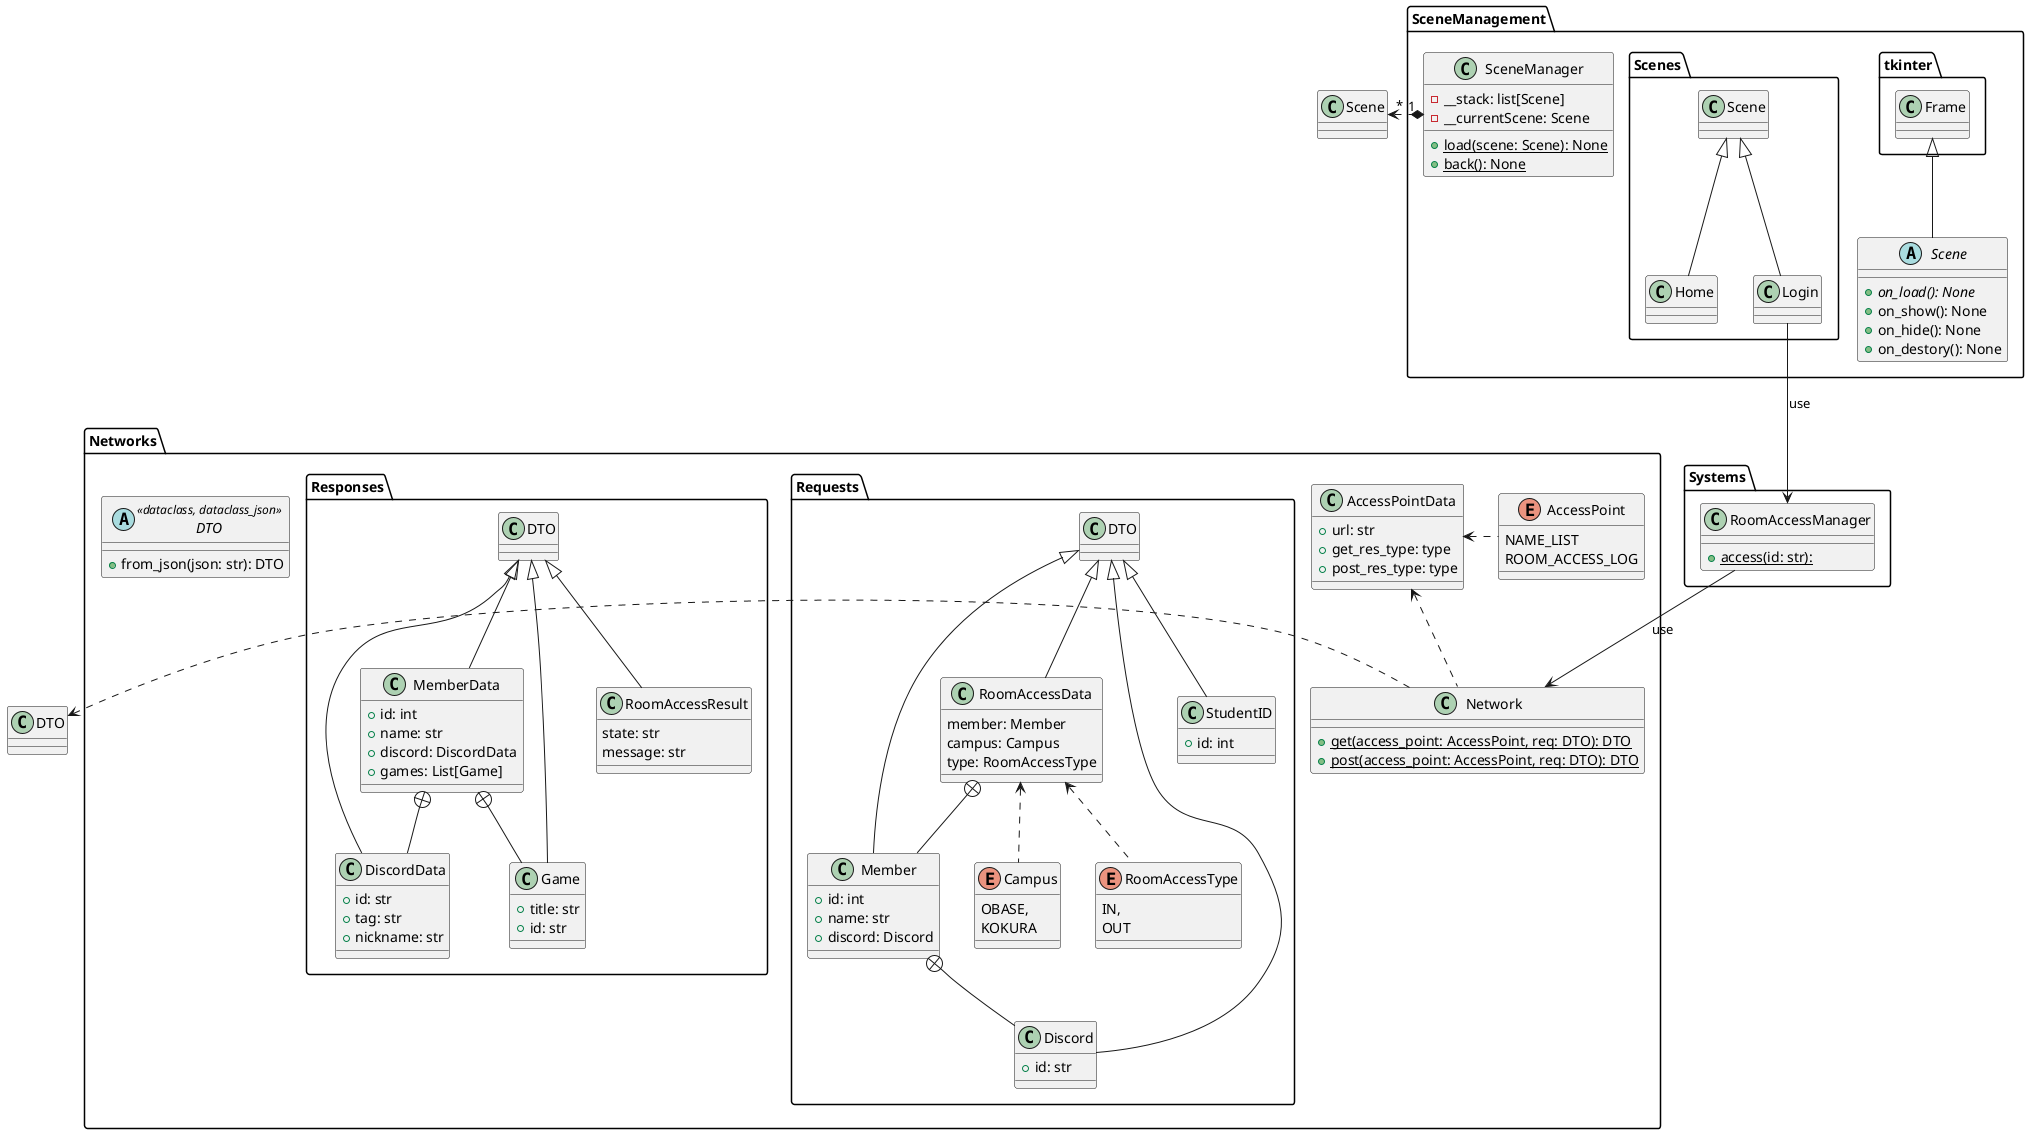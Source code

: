 @startuml AllClass

package Networks
{
    enum AccessPoint
    {
        NAME_LIST
        ROOM_ACCESS_LOG
    }

    class AccessPointData
    {
        +url: str
        +get_res_type: type
        +post_res_type: type
    }

    abstract DTO<<dataclass, dataclass_json>>
    {
        +from_json(json: str): DTO
    }

    class Network
    {
        +{static}get(access_point: AccessPoint, req: DTO): DTO
        +{static}post(access_point: AccessPoint, req: DTO): DTO
    }

    package Requests
    {
        enum Campus
        {
            OBASE,
            KOKURA
        }

        enum RoomAccessType
        {
            IN,
            OUT
        }

        class Discord extends DTO
        {
            +id: str
        }

        class Member extends DTO
        {
            +id: int
            +name: str
            +discord: Discord
        }

        class RoomAccessData extends DTO
        {
            member: Member
            campus: Campus
            type: RoomAccessType
        }

        class StudentID extends DTO
        {
            +id: int
        }
    }

    package Responses
    {
        class DiscordData extends DTO
        {
            +id: str
            +tag: str
            +nickname: str
        }

        class Game extends DTO
        {
            +title: str
            +id: str
        }

        class MemberData extends DTO
        {
            +id: int
            +name: str
            +discord: DiscordData
            +games: List[Game]
        }

        class RoomAccessResult extends DTO
        {
            state: str
            message: str
        }
    }
}

package SceneManagement
{
    class SceneManager
    {
        -__stack: list[Scene]
        -__currentScene: Scene
        +{static}load(scene: Scene): None
        +{static}back(): None
    }

    abstract Scene extends tkinter.Frame
    {
        +{abstract}on_load(): None
        +on_show(): None
        +on_hide(): None
        +on_destory(): None
    }

    package Scenes
    {
        class Home extends Scene
        class Login extends Scene
    }
}
package Systems
{
    class RoomAccessManager
    {
        +{static}access(id: str): 
    }
}

Network .left.> DTO
Network .up.> AccessPointData
AccessPoint .left.> AccessPointData
RoomAccessType .up.> RoomAccessData
Campus .up.> RoomAccessData

SceneManager "1" *.left.> "*" Scene

Game -up-+ MemberData
DiscordData -up-+ MemberData
Member -up-+ RoomAccessData
Discord -up-+ Member

Login --> RoomAccessManager : use
RoomAccessManager --> Network : use

@enduml
